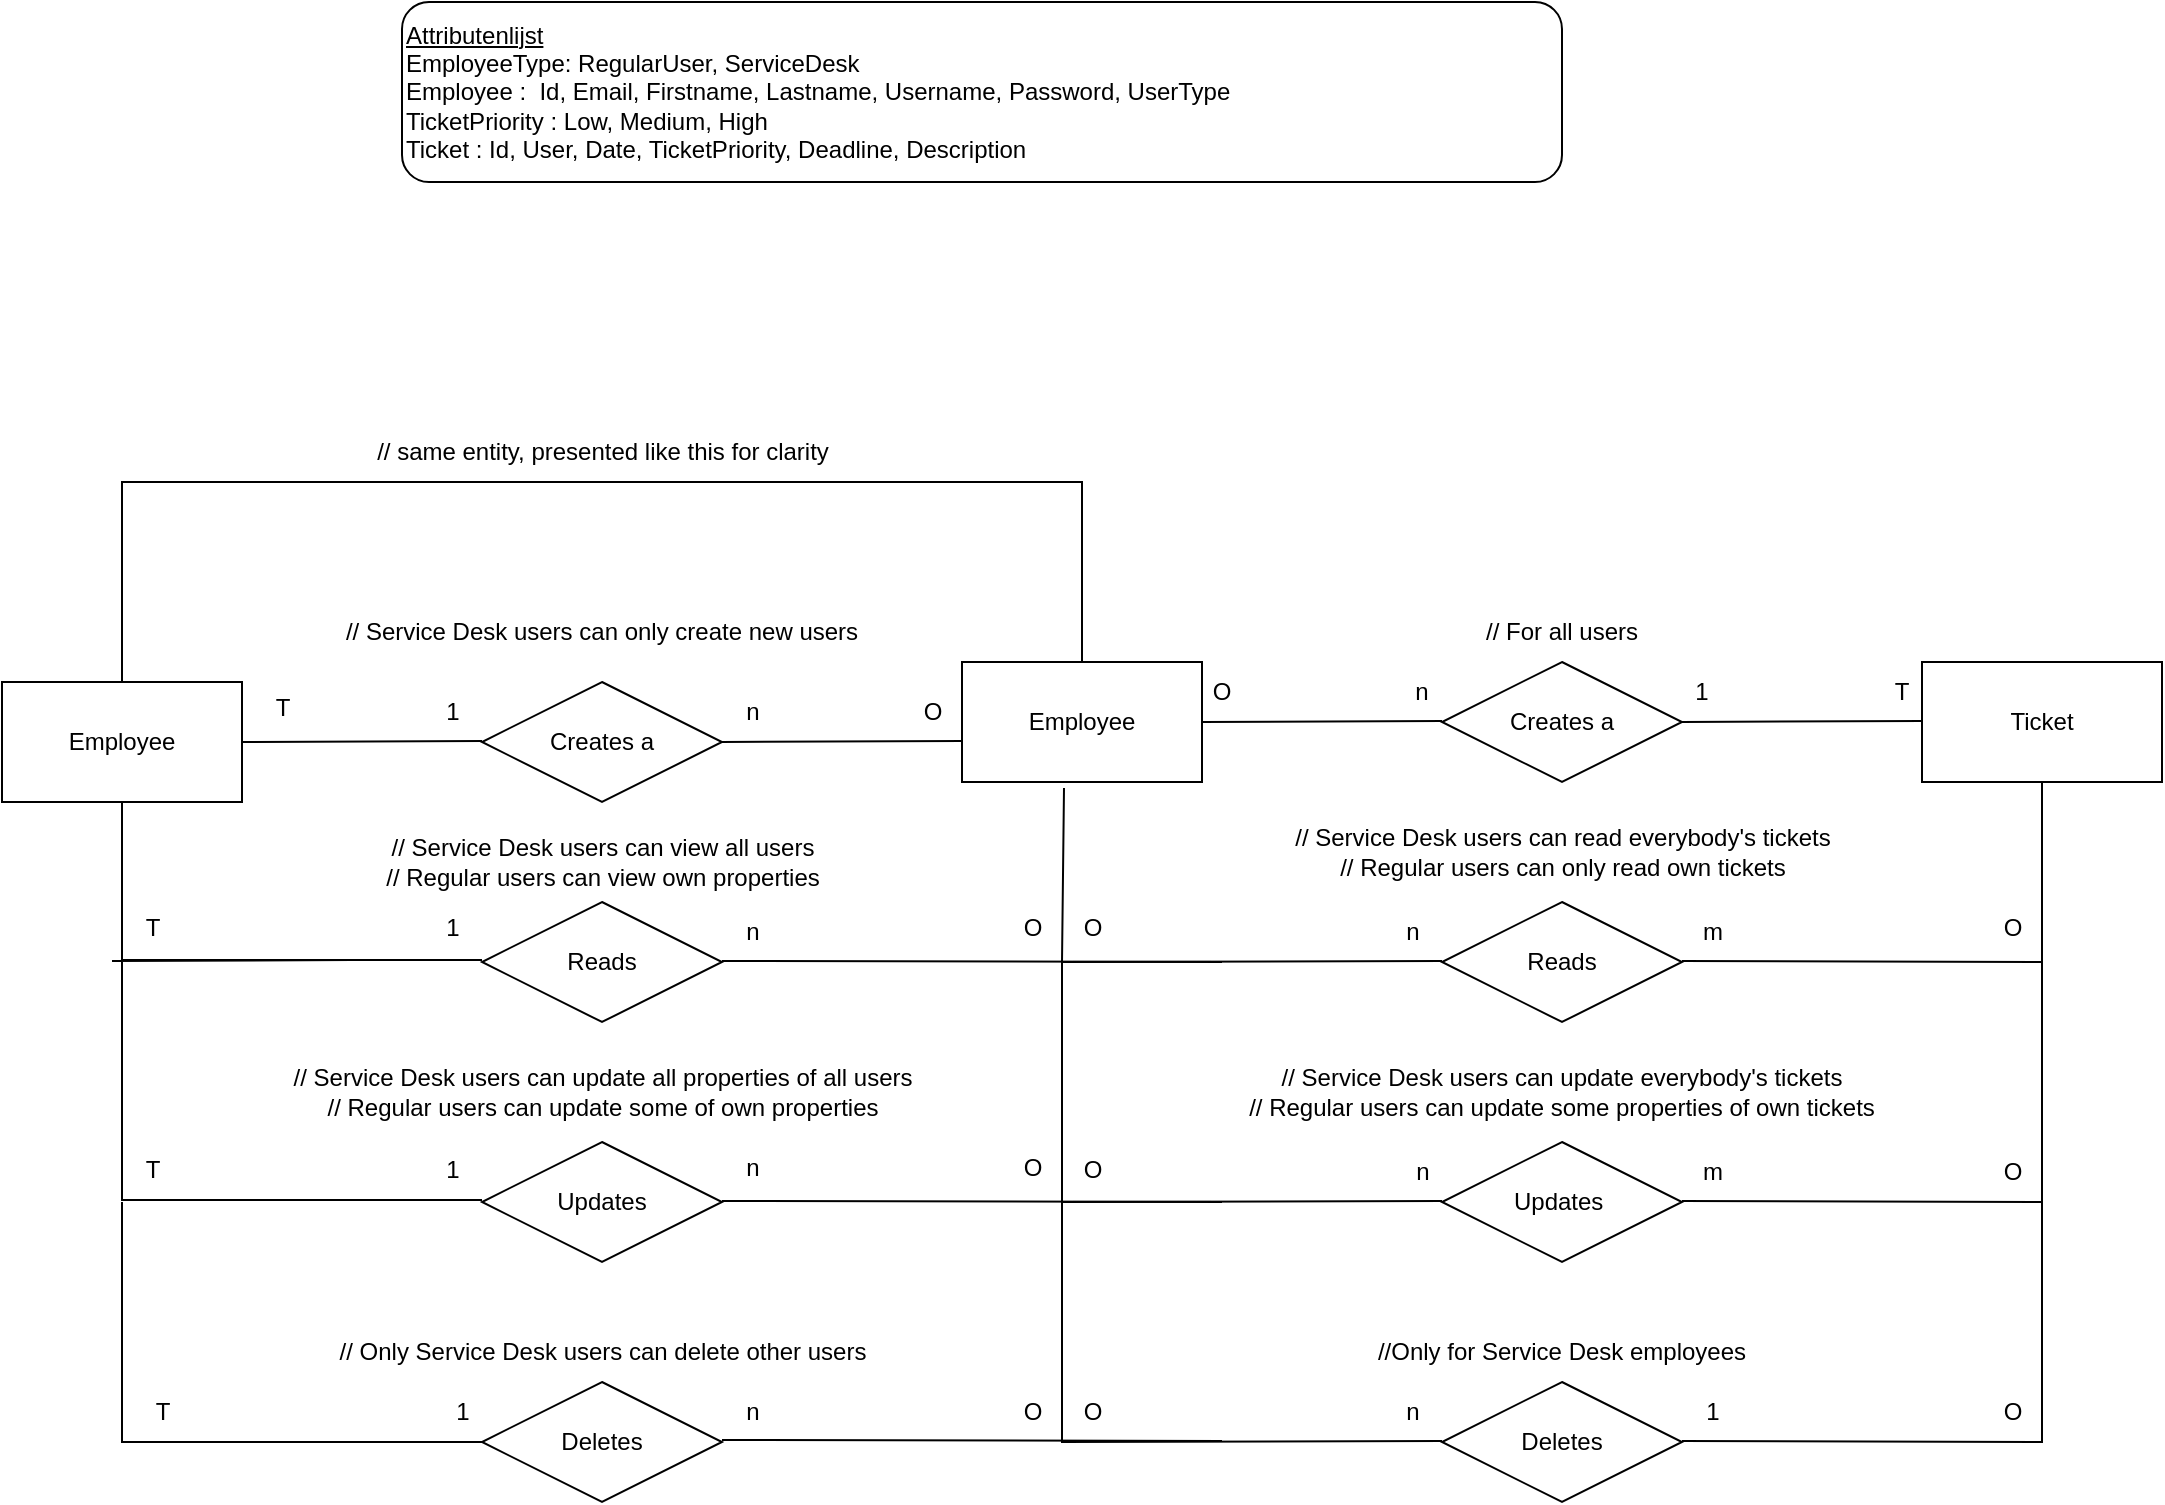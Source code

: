 <mxfile version="22.0.2" type="device">
  <diagram name="Pagina-1" id="KEP8x5HKg4iiP_pbivcx">
    <mxGraphModel dx="11393" dy="758" grid="1" gridSize="10" guides="1" tooltips="1" connect="1" arrows="1" fold="1" page="1" pageScale="1" pageWidth="10000" pageHeight="10000" math="0" shadow="0">
      <root>
        <mxCell id="0" />
        <mxCell id="1" parent="0" />
        <mxCell id="xgXFjAYwvWhKpXCvutbh-1" value="&lt;u&gt;Attributenlijst&lt;br&gt;&lt;/u&gt;EmployeeType: RegularUser, ServiceDesk&lt;br&gt;Employee :&amp;nbsp; Id, Email, Firstname, Lastname, Username, Password, UserType&lt;br&gt;TicketPriority : Low, Medium, High&lt;br&gt;Ticket : Id, User, Date, TicketPriority, Deadline, Description" style="rounded=1;whiteSpace=wrap;html=1;align=left;" parent="1" vertex="1">
          <mxGeometry width="580" height="90" as="geometry" />
        </mxCell>
        <mxCell id="W9ywfbypfLzu4OarVy8g-1" value="Employee" style="rounded=0;whiteSpace=wrap;html=1;" parent="1" vertex="1">
          <mxGeometry x="280" y="330" width="120" height="60" as="geometry" />
        </mxCell>
        <mxCell id="W9ywfbypfLzu4OarVy8g-2" value="Ticket" style="rounded=0;whiteSpace=wrap;html=1;" parent="1" vertex="1">
          <mxGeometry x="760" y="330" width="120" height="60" as="geometry" />
        </mxCell>
        <mxCell id="W9ywfbypfLzu4OarVy8g-6" value="Creates a" style="shape=rhombus;perimeter=rhombusPerimeter;whiteSpace=wrap;html=1;align=center;" parent="1" vertex="1">
          <mxGeometry x="520" y="330" width="120" height="60" as="geometry" />
        </mxCell>
        <mxCell id="W9ywfbypfLzu4OarVy8g-7" value="" style="endArrow=none;html=1;rounded=0;" parent="1" edge="1">
          <mxGeometry relative="1" as="geometry">
            <mxPoint x="400" y="360" as="sourcePoint" />
            <mxPoint x="520" y="359.5" as="targetPoint" />
          </mxGeometry>
        </mxCell>
        <mxCell id="W9ywfbypfLzu4OarVy8g-8" value="" style="endArrow=none;html=1;rounded=0;" parent="1" edge="1">
          <mxGeometry relative="1" as="geometry">
            <mxPoint x="640" y="360" as="sourcePoint" />
            <mxPoint x="760" y="359.5" as="targetPoint" />
          </mxGeometry>
        </mxCell>
        <mxCell id="W9ywfbypfLzu4OarVy8g-19" value="Updates&amp;nbsp;" style="shape=rhombus;perimeter=rhombusPerimeter;whiteSpace=wrap;html=1;align=center;" parent="1" vertex="1">
          <mxGeometry x="520" y="570" width="120" height="60" as="geometry" />
        </mxCell>
        <mxCell id="W9ywfbypfLzu4OarVy8g-20" value="" style="endArrow=none;html=1;rounded=0;exitX=0.425;exitY=1.05;exitDx=0;exitDy=0;exitPerimeter=0;" parent="1" source="W9ywfbypfLzu4OarVy8g-1" edge="1">
          <mxGeometry relative="1" as="geometry">
            <mxPoint x="360" y="479.5" as="sourcePoint" />
            <mxPoint x="520" y="479.5" as="targetPoint" />
            <Array as="points">
              <mxPoint x="330" y="480" />
            </Array>
          </mxGeometry>
        </mxCell>
        <mxCell id="W9ywfbypfLzu4OarVy8g-21" value="" style="endArrow=none;html=1;rounded=0;entryX=0.5;entryY=1;entryDx=0;entryDy=0;" parent="1" target="W9ywfbypfLzu4OarVy8g-2" edge="1">
          <mxGeometry relative="1" as="geometry">
            <mxPoint x="640" y="479.5" as="sourcePoint" />
            <mxPoint x="800" y="479.5" as="targetPoint" />
            <Array as="points">
              <mxPoint x="820" y="480" />
            </Array>
          </mxGeometry>
        </mxCell>
        <mxCell id="W9ywfbypfLzu4OarVy8g-23" value="// For all users" style="text;html=1;strokeColor=none;fillColor=none;align=center;verticalAlign=middle;whiteSpace=wrap;rounded=0;" parent="1" vertex="1">
          <mxGeometry x="475" y="300" width="210" height="30" as="geometry" />
        </mxCell>
        <mxCell id="W9ywfbypfLzu4OarVy8g-24" value="Reads" style="shape=rhombus;perimeter=rhombusPerimeter;whiteSpace=wrap;html=1;align=center;" parent="1" vertex="1">
          <mxGeometry x="520" y="450" width="120" height="60" as="geometry" />
        </mxCell>
        <mxCell id="W9ywfbypfLzu4OarVy8g-25" value="Deletes" style="shape=rhombus;perimeter=rhombusPerimeter;whiteSpace=wrap;html=1;align=center;" parent="1" vertex="1">
          <mxGeometry x="520" y="690" width="120" height="60" as="geometry" />
        </mxCell>
        <mxCell id="W9ywfbypfLzu4OarVy8g-27" value="" style="endArrow=none;html=1;rounded=0;" parent="1" edge="1">
          <mxGeometry relative="1" as="geometry">
            <mxPoint x="330" y="480" as="sourcePoint" />
            <mxPoint x="520" y="599.5" as="targetPoint" />
            <Array as="points">
              <mxPoint x="330" y="600" />
            </Array>
          </mxGeometry>
        </mxCell>
        <mxCell id="W9ywfbypfLzu4OarVy8g-28" value="" style="endArrow=none;html=1;rounded=0;" parent="1" edge="1">
          <mxGeometry relative="1" as="geometry">
            <mxPoint x="330" y="600" as="sourcePoint" />
            <mxPoint x="520" y="719.5" as="targetPoint" />
            <Array as="points">
              <mxPoint x="330" y="720" />
            </Array>
          </mxGeometry>
        </mxCell>
        <mxCell id="W9ywfbypfLzu4OarVy8g-29" value="" style="endArrow=none;html=1;rounded=0;" parent="1" edge="1">
          <mxGeometry relative="1" as="geometry">
            <mxPoint x="640" y="599.5" as="sourcePoint" />
            <mxPoint x="820" y="480" as="targetPoint" />
            <Array as="points">
              <mxPoint x="820" y="600" />
            </Array>
          </mxGeometry>
        </mxCell>
        <mxCell id="W9ywfbypfLzu4OarVy8g-30" value="" style="endArrow=none;html=1;rounded=0;" parent="1" edge="1">
          <mxGeometry relative="1" as="geometry">
            <mxPoint x="640" y="719.5" as="sourcePoint" />
            <mxPoint x="820" y="600" as="targetPoint" />
            <Array as="points">
              <mxPoint x="820" y="720" />
            </Array>
          </mxGeometry>
        </mxCell>
        <mxCell id="W9ywfbypfLzu4OarVy8g-33" value="// Service Desk users can read everybody&#39;s tickets&lt;br&gt;// Regular users can only read own tickets" style="text;html=1;strokeColor=none;fillColor=none;align=center;verticalAlign=middle;whiteSpace=wrap;rounded=0;" parent="1" vertex="1">
          <mxGeometry x="437.5" y="410" width="285" height="30" as="geometry" />
        </mxCell>
        <mxCell id="W9ywfbypfLzu4OarVy8g-34" value="// Service Desk users can update everybody&#39;s tickets&lt;br&gt;// Regular users can update some properties of own tickets" style="text;html=1;strokeColor=none;fillColor=none;align=center;verticalAlign=middle;whiteSpace=wrap;rounded=0;" parent="1" vertex="1">
          <mxGeometry x="415" y="530" width="330" height="30" as="geometry" />
        </mxCell>
        <mxCell id="W9ywfbypfLzu4OarVy8g-35" value="//Only for Service Desk employees" style="text;html=1;strokeColor=none;fillColor=none;align=center;verticalAlign=middle;whiteSpace=wrap;rounded=0;" parent="1" vertex="1">
          <mxGeometry x="480" y="660" width="200" height="30" as="geometry" />
        </mxCell>
        <mxCell id="W9ywfbypfLzu4OarVy8g-36" value="// Service Desk users can only create new users" style="text;html=1;strokeColor=none;fillColor=none;align=center;verticalAlign=middle;whiteSpace=wrap;rounded=0;" parent="1" vertex="1">
          <mxGeometry x="-50" y="300" width="300" height="30" as="geometry" />
        </mxCell>
        <mxCell id="W9ywfbypfLzu4OarVy8g-41" value="O" style="text;html=1;strokeColor=none;fillColor=none;align=center;verticalAlign=middle;whiteSpace=wrap;rounded=0;" parent="1" vertex="1">
          <mxGeometry x="380" y="330" width="60" height="30" as="geometry" />
        </mxCell>
        <mxCell id="W9ywfbypfLzu4OarVy8g-43" value="T" style="text;html=1;strokeColor=none;fillColor=none;align=center;verticalAlign=middle;whiteSpace=wrap;rounded=0;" parent="1" vertex="1">
          <mxGeometry x="720" y="330" width="60" height="30" as="geometry" />
        </mxCell>
        <mxCell id="W9ywfbypfLzu4OarVy8g-44" value="n" style="text;html=1;strokeColor=none;fillColor=none;align=center;verticalAlign=middle;whiteSpace=wrap;rounded=0;" parent="1" vertex="1">
          <mxGeometry x="480" y="330" width="60" height="30" as="geometry" />
        </mxCell>
        <mxCell id="W9ywfbypfLzu4OarVy8g-45" value="1" style="text;html=1;strokeColor=none;fillColor=none;align=center;verticalAlign=middle;whiteSpace=wrap;rounded=0;" parent="1" vertex="1">
          <mxGeometry x="620" y="330" width="60" height="30" as="geometry" />
        </mxCell>
        <mxCell id="W9ywfbypfLzu4OarVy8g-46" value="O" style="text;html=1;align=center;verticalAlign=middle;resizable=0;points=[];autosize=1;strokeColor=none;fillColor=none;" parent="1" vertex="1">
          <mxGeometry x="330" y="447.5" width="30" height="30" as="geometry" />
        </mxCell>
        <mxCell id="W9ywfbypfLzu4OarVy8g-47" value="O" style="text;html=1;align=center;verticalAlign=middle;resizable=0;points=[];autosize=1;strokeColor=none;fillColor=none;" parent="1" vertex="1">
          <mxGeometry x="790" y="447.5" width="30" height="30" as="geometry" />
        </mxCell>
        <mxCell id="W9ywfbypfLzu4OarVy8g-49" value="n" style="text;html=1;align=center;verticalAlign=middle;resizable=0;points=[];autosize=1;strokeColor=none;fillColor=none;" parent="1" vertex="1">
          <mxGeometry x="490" y="450" width="30" height="30" as="geometry" />
        </mxCell>
        <mxCell id="W9ywfbypfLzu4OarVy8g-50" value="m" style="text;html=1;align=center;verticalAlign=middle;resizable=0;points=[];autosize=1;strokeColor=none;fillColor=none;" parent="1" vertex="1">
          <mxGeometry x="640" y="450" width="30" height="30" as="geometry" />
        </mxCell>
        <mxCell id="W9ywfbypfLzu4OarVy8g-51" value="O" style="text;html=1;align=center;verticalAlign=middle;resizable=0;points=[];autosize=1;strokeColor=none;fillColor=none;" parent="1" vertex="1">
          <mxGeometry x="330" y="568.75" width="30" height="30" as="geometry" />
        </mxCell>
        <mxCell id="W9ywfbypfLzu4OarVy8g-52" value="O" style="text;html=1;align=center;verticalAlign=middle;resizable=0;points=[];autosize=1;strokeColor=none;fillColor=none;" parent="1" vertex="1">
          <mxGeometry x="790" y="570" width="30" height="30" as="geometry" />
        </mxCell>
        <mxCell id="W9ywfbypfLzu4OarVy8g-53" value="n" style="text;html=1;align=center;verticalAlign=middle;resizable=0;points=[];autosize=1;strokeColor=none;fillColor=none;" parent="1" vertex="1">
          <mxGeometry x="495" y="570" width="30" height="30" as="geometry" />
        </mxCell>
        <mxCell id="W9ywfbypfLzu4OarVy8g-54" value="m" style="text;html=1;align=center;verticalAlign=middle;resizable=0;points=[];autosize=1;strokeColor=none;fillColor=none;" parent="1" vertex="1">
          <mxGeometry x="640" y="570" width="30" height="30" as="geometry" />
        </mxCell>
        <mxCell id="W9ywfbypfLzu4OarVy8g-55" value="O" style="text;html=1;align=center;verticalAlign=middle;resizable=0;points=[];autosize=1;strokeColor=none;fillColor=none;" parent="1" vertex="1">
          <mxGeometry x="330" y="690" width="30" height="30" as="geometry" />
        </mxCell>
        <mxCell id="W9ywfbypfLzu4OarVy8g-56" value="O" style="text;html=1;align=center;verticalAlign=middle;resizable=0;points=[];autosize=1;strokeColor=none;fillColor=none;" parent="1" vertex="1">
          <mxGeometry x="790" y="690" width="30" height="30" as="geometry" />
        </mxCell>
        <mxCell id="W9ywfbypfLzu4OarVy8g-57" value="n" style="text;html=1;align=center;verticalAlign=middle;resizable=0;points=[];autosize=1;strokeColor=none;fillColor=none;" parent="1" vertex="1">
          <mxGeometry x="490" y="690" width="30" height="30" as="geometry" />
        </mxCell>
        <mxCell id="W9ywfbypfLzu4OarVy8g-58" value="1" style="text;html=1;align=center;verticalAlign=middle;resizable=0;points=[];autosize=1;strokeColor=none;fillColor=none;" parent="1" vertex="1">
          <mxGeometry x="640" y="690" width="30" height="30" as="geometry" />
        </mxCell>
        <mxCell id="wBclYIyGjHOFUMpKIdYF-1" value="Employee" style="rounded=0;whiteSpace=wrap;html=1;" vertex="1" parent="1">
          <mxGeometry x="-200" y="340" width="120" height="60" as="geometry" />
        </mxCell>
        <mxCell id="wBclYIyGjHOFUMpKIdYF-2" value="Creates a" style="shape=rhombus;perimeter=rhombusPerimeter;whiteSpace=wrap;html=1;align=center;" vertex="1" parent="1">
          <mxGeometry x="40" y="340" width="120" height="60" as="geometry" />
        </mxCell>
        <mxCell id="wBclYIyGjHOFUMpKIdYF-3" value="" style="endArrow=none;html=1;rounded=0;" edge="1" parent="1">
          <mxGeometry relative="1" as="geometry">
            <mxPoint x="-80" y="370" as="sourcePoint" />
            <mxPoint x="40" y="369.5" as="targetPoint" />
          </mxGeometry>
        </mxCell>
        <mxCell id="wBclYIyGjHOFUMpKIdYF-4" value="" style="endArrow=none;html=1;rounded=0;" edge="1" parent="1">
          <mxGeometry relative="1" as="geometry">
            <mxPoint x="160" y="370" as="sourcePoint" />
            <mxPoint x="280" y="369.5" as="targetPoint" />
          </mxGeometry>
        </mxCell>
        <mxCell id="wBclYIyGjHOFUMpKIdYF-8" value="Reads" style="shape=rhombus;perimeter=rhombusPerimeter;whiteSpace=wrap;html=1;align=center;" vertex="1" parent="1">
          <mxGeometry x="40" y="450" width="120" height="60" as="geometry" />
        </mxCell>
        <mxCell id="wBclYIyGjHOFUMpKIdYF-9" value="Updates" style="shape=rhombus;perimeter=rhombusPerimeter;whiteSpace=wrap;html=1;align=center;" vertex="1" parent="1">
          <mxGeometry x="40" y="570" width="120" height="60" as="geometry" />
        </mxCell>
        <mxCell id="wBclYIyGjHOFUMpKIdYF-10" value="Deletes" style="shape=rhombus;perimeter=rhombusPerimeter;whiteSpace=wrap;html=1;align=center;" vertex="1" parent="1">
          <mxGeometry x="40" y="690" width="120" height="60" as="geometry" />
        </mxCell>
        <mxCell id="wBclYIyGjHOFUMpKIdYF-11" value="" style="endArrow=none;html=1;rounded=0;entryX=0.5;entryY=0;entryDx=0;entryDy=0;exitX=0.5;exitY=0;exitDx=0;exitDy=0;" edge="1" parent="1" source="wBclYIyGjHOFUMpKIdYF-1" target="W9ywfbypfLzu4OarVy8g-1">
          <mxGeometry relative="1" as="geometry">
            <mxPoint x="160" y="280" as="sourcePoint" />
            <mxPoint x="320" y="280" as="targetPoint" />
            <Array as="points">
              <mxPoint x="-140" y="240" />
              <mxPoint x="100" y="240" />
              <mxPoint x="340" y="240" />
            </Array>
          </mxGeometry>
        </mxCell>
        <mxCell id="wBclYIyGjHOFUMpKIdYF-12" value="// same entity, presented like this for clarity" style="text;html=1;align=center;verticalAlign=middle;resizable=0;points=[];autosize=1;strokeColor=none;fillColor=none;" vertex="1" parent="1">
          <mxGeometry x="-25" y="210" width="250" height="30" as="geometry" />
        </mxCell>
        <mxCell id="wBclYIyGjHOFUMpKIdYF-13" value="" style="endArrow=none;html=1;rounded=0;exitX=0.5;exitY=1;exitDx=0;exitDy=0;" edge="1" parent="1" source="wBclYIyGjHOFUMpKIdYF-1">
          <mxGeometry relative="1" as="geometry">
            <mxPoint x="-120" y="479" as="sourcePoint" />
            <mxPoint x="40" y="479" as="targetPoint" />
            <Array as="points">
              <mxPoint x="-140" y="479" />
            </Array>
          </mxGeometry>
        </mxCell>
        <mxCell id="wBclYIyGjHOFUMpKIdYF-14" value="" style="endArrow=none;html=1;rounded=0;" edge="1" parent="1">
          <mxGeometry relative="1" as="geometry">
            <mxPoint x="-140" y="480" as="sourcePoint" />
            <mxPoint x="40" y="599" as="targetPoint" />
            <Array as="points">
              <mxPoint x="-140" y="599" />
            </Array>
          </mxGeometry>
        </mxCell>
        <mxCell id="wBclYIyGjHOFUMpKIdYF-15" value="" style="endArrow=none;html=1;rounded=0;" edge="1" parent="1">
          <mxGeometry relative="1" as="geometry">
            <mxPoint x="-140" y="600" as="sourcePoint" />
            <mxPoint x="40" y="720" as="targetPoint" />
            <Array as="points">
              <mxPoint x="-140" y="720" />
            </Array>
          </mxGeometry>
        </mxCell>
        <mxCell id="wBclYIyGjHOFUMpKIdYF-17" value="" style="endArrow=none;html=1;rounded=0;" edge="1" parent="1">
          <mxGeometry relative="1" as="geometry">
            <mxPoint x="160" y="479.5" as="sourcePoint" />
            <mxPoint x="410" y="480" as="targetPoint" />
          </mxGeometry>
        </mxCell>
        <mxCell id="wBclYIyGjHOFUMpKIdYF-18" value="" style="endArrow=none;html=1;rounded=0;" edge="1" parent="1">
          <mxGeometry relative="1" as="geometry">
            <mxPoint x="160" y="599.5" as="sourcePoint" />
            <mxPoint x="410" y="600" as="targetPoint" />
          </mxGeometry>
        </mxCell>
        <mxCell id="wBclYIyGjHOFUMpKIdYF-19" value="" style="endArrow=none;html=1;rounded=0;" edge="1" parent="1">
          <mxGeometry relative="1" as="geometry">
            <mxPoint x="160" y="719" as="sourcePoint" />
            <mxPoint x="410" y="719.5" as="targetPoint" />
          </mxGeometry>
        </mxCell>
        <mxCell id="wBclYIyGjHOFUMpKIdYF-20" value="// Service Desk users can view all users&lt;br&gt;// Regular users can view own properties" style="text;html=1;align=center;verticalAlign=middle;resizable=0;points=[];autosize=1;strokeColor=none;fillColor=none;" vertex="1" parent="1">
          <mxGeometry x="-20" y="410" width="240" height="40" as="geometry" />
        </mxCell>
        <mxCell id="wBclYIyGjHOFUMpKIdYF-21" value="// Service Desk users can update all properties of all users&lt;br&gt;// Regular users can update some of own properties" style="text;html=1;align=center;verticalAlign=middle;resizable=0;points=[];autosize=1;strokeColor=none;fillColor=none;" vertex="1" parent="1">
          <mxGeometry x="-65" y="525" width="330" height="40" as="geometry" />
        </mxCell>
        <mxCell id="wBclYIyGjHOFUMpKIdYF-22" value="// Only Service Desk users can delete other users" style="text;html=1;align=center;verticalAlign=middle;resizable=0;points=[];autosize=1;strokeColor=none;fillColor=none;" vertex="1" parent="1">
          <mxGeometry x="-45" y="660" width="290" height="30" as="geometry" />
        </mxCell>
        <mxCell id="wBclYIyGjHOFUMpKIdYF-23" value="O" style="text;html=1;align=center;verticalAlign=middle;resizable=0;points=[];autosize=1;strokeColor=none;fillColor=none;" vertex="1" parent="1">
          <mxGeometry x="250" y="340" width="30" height="30" as="geometry" />
        </mxCell>
        <mxCell id="wBclYIyGjHOFUMpKIdYF-24" value="n" style="text;html=1;align=center;verticalAlign=middle;resizable=0;points=[];autosize=1;strokeColor=none;fillColor=none;" vertex="1" parent="1">
          <mxGeometry x="160" y="340" width="30" height="30" as="geometry" />
        </mxCell>
        <mxCell id="wBclYIyGjHOFUMpKIdYF-25" value="1" style="text;html=1;align=center;verticalAlign=middle;resizable=0;points=[];autosize=1;strokeColor=none;fillColor=none;" vertex="1" parent="1">
          <mxGeometry x="10" y="340" width="30" height="30" as="geometry" />
        </mxCell>
        <mxCell id="wBclYIyGjHOFUMpKIdYF-26" value="T" style="text;html=1;align=center;verticalAlign=middle;resizable=0;points=[];autosize=1;strokeColor=none;fillColor=none;" vertex="1" parent="1">
          <mxGeometry x="-75" y="338" width="30" height="30" as="geometry" />
        </mxCell>
        <mxCell id="wBclYIyGjHOFUMpKIdYF-28" value="" style="endArrow=none;html=1;rounded=0;" edge="1" parent="1">
          <mxGeometry relative="1" as="geometry">
            <mxPoint x="-145" y="479.5" as="sourcePoint" />
            <mxPoint x="-25" y="479" as="targetPoint" />
          </mxGeometry>
        </mxCell>
        <mxCell id="wBclYIyGjHOFUMpKIdYF-29" value="1" style="text;html=1;align=center;verticalAlign=middle;resizable=0;points=[];autosize=1;strokeColor=none;fillColor=none;" vertex="1" parent="1">
          <mxGeometry x="10" y="447.5" width="30" height="30" as="geometry" />
        </mxCell>
        <mxCell id="wBclYIyGjHOFUMpKIdYF-30" value="T" style="text;html=1;align=center;verticalAlign=middle;resizable=0;points=[];autosize=1;strokeColor=none;fillColor=none;" vertex="1" parent="1">
          <mxGeometry x="-140" y="447.5" width="30" height="30" as="geometry" />
        </mxCell>
        <mxCell id="wBclYIyGjHOFUMpKIdYF-32" value="1" style="text;html=1;align=center;verticalAlign=middle;resizable=0;points=[];autosize=1;strokeColor=none;fillColor=none;" vertex="1" parent="1">
          <mxGeometry x="10" y="568.75" width="30" height="30" as="geometry" />
        </mxCell>
        <mxCell id="wBclYIyGjHOFUMpKIdYF-33" value="T" style="text;html=1;align=center;verticalAlign=middle;resizable=0;points=[];autosize=1;strokeColor=none;fillColor=none;" vertex="1" parent="1">
          <mxGeometry x="-140" y="568.75" width="30" height="30" as="geometry" />
        </mxCell>
        <mxCell id="wBclYIyGjHOFUMpKIdYF-35" value="1" style="text;html=1;align=center;verticalAlign=middle;resizable=0;points=[];autosize=1;strokeColor=none;fillColor=none;" vertex="1" parent="1">
          <mxGeometry x="15" y="690" width="30" height="30" as="geometry" />
        </mxCell>
        <mxCell id="wBclYIyGjHOFUMpKIdYF-36" value="T" style="text;html=1;align=center;verticalAlign=middle;resizable=0;points=[];autosize=1;strokeColor=none;fillColor=none;" vertex="1" parent="1">
          <mxGeometry x="-135" y="690" width="30" height="30" as="geometry" />
        </mxCell>
        <mxCell id="wBclYIyGjHOFUMpKIdYF-37" value="O" style="text;html=1;align=center;verticalAlign=middle;resizable=0;points=[];autosize=1;strokeColor=none;fillColor=none;" vertex="1" parent="1">
          <mxGeometry x="300" y="447.5" width="30" height="30" as="geometry" />
        </mxCell>
        <mxCell id="wBclYIyGjHOFUMpKIdYF-38" value="n" style="text;html=1;align=center;verticalAlign=middle;resizable=0;points=[];autosize=1;strokeColor=none;fillColor=none;" vertex="1" parent="1">
          <mxGeometry x="160" y="450" width="30" height="30" as="geometry" />
        </mxCell>
        <mxCell id="wBclYIyGjHOFUMpKIdYF-39" value="O" style="text;html=1;align=center;verticalAlign=middle;resizable=0;points=[];autosize=1;strokeColor=none;fillColor=none;" vertex="1" parent="1">
          <mxGeometry x="300" y="568" width="30" height="30" as="geometry" />
        </mxCell>
        <mxCell id="wBclYIyGjHOFUMpKIdYF-40" value="n" style="text;html=1;align=center;verticalAlign=middle;resizable=0;points=[];autosize=1;strokeColor=none;fillColor=none;" vertex="1" parent="1">
          <mxGeometry x="160" y="568" width="30" height="30" as="geometry" />
        </mxCell>
        <mxCell id="wBclYIyGjHOFUMpKIdYF-41" value="O" style="text;html=1;align=center;verticalAlign=middle;resizable=0;points=[];autosize=1;strokeColor=none;fillColor=none;" vertex="1" parent="1">
          <mxGeometry x="300" y="690" width="30" height="30" as="geometry" />
        </mxCell>
        <mxCell id="wBclYIyGjHOFUMpKIdYF-42" value="n" style="text;html=1;align=center;verticalAlign=middle;resizable=0;points=[];autosize=1;strokeColor=none;fillColor=none;" vertex="1" parent="1">
          <mxGeometry x="160" y="690" width="30" height="30" as="geometry" />
        </mxCell>
      </root>
    </mxGraphModel>
  </diagram>
</mxfile>
